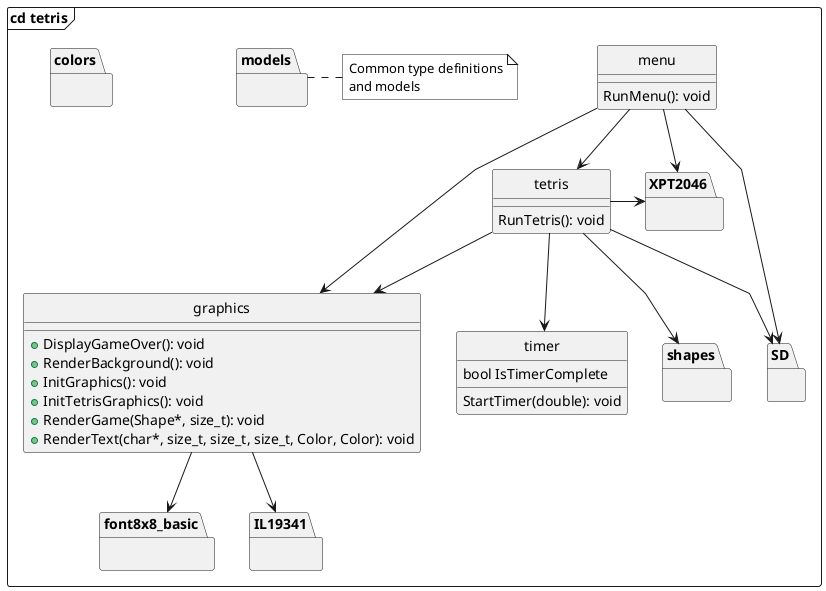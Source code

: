 @startuml
hide circle
skinparam linetype polyline
top to bottom direction

frame "cd tetris" {
    package colors {}
    class graphics {
        + DisplayGameOver(): void
        + RenderBackground(): void
        + InitGraphics(): void
        + InitTetrisGraphics(): void
        + RenderGame(Shape*, size_t): void
        + RenderText(char*, size_t, size_t, size_t, Color, Color): void
    }
    package shapes {}
    class tetris {
        RunTetris(): void
    }
    class timer {
        bool IsTimerComplete
        StartTimer(double): void
    }
    class menu {
        RunMenu(): void
    }
    package font8x8_basic {}
    package IL19341 {}
    package XPT2046 {}
    package SD {}
    package models {}

    menu --> tetris
    menu -> graphics
    menu --> XPT2046
    menu --> SD
    tetris -down-> shapes
    tetris -down-> graphics
    tetris --> SD
    graphics --> IL19341
    graphics --> font8x8_basic
    tetris --> timer
    tetris -> XPT2046

    note right of models #ffffff
        Common type definitions
        and models
    end note
}
@enduml